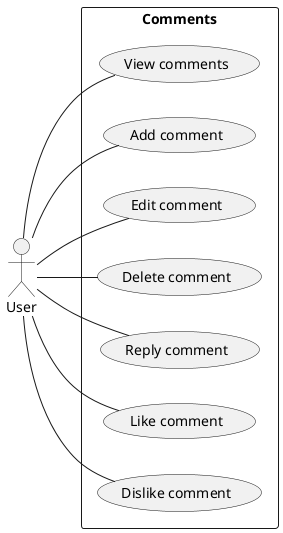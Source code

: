 @startuml comments
left to right direction
actor User
    rectangle "Comments" {
        User -- (View comments)    
        User -- (Add comment)   
        User -- (Edit comment)
        User -- (Delete comment)
        User -- (Reply comment)
        User -- (Like comment)
        User -- (Dislike comment)         
    }
@enduml
